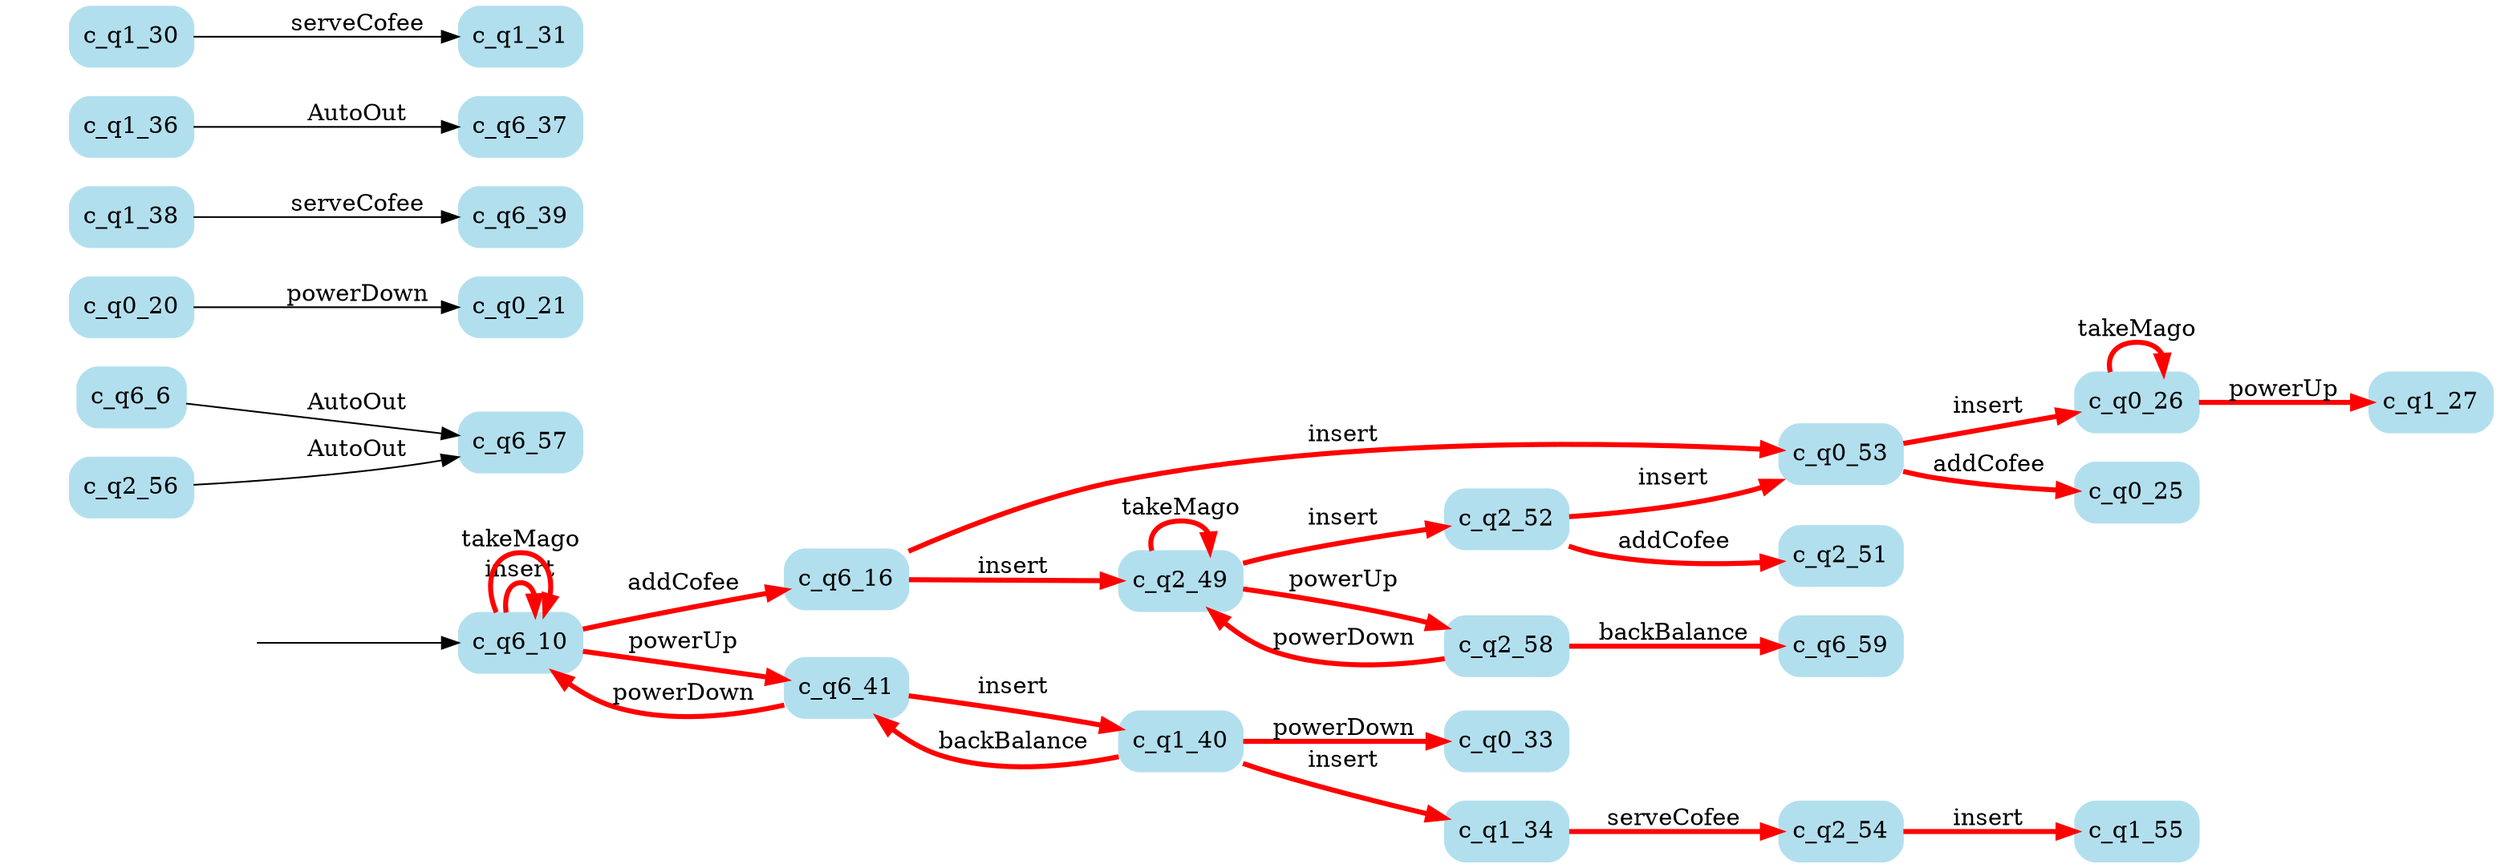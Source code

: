 digraph G {

	rankdir = LR;

	start_c_q6_10[style=invisible];

	node[shape=box, style="rounded, filled", color=lightblue2];

	c_q2_58[label="c_q2_58"];
	c_q6_6[label="c_q6_6"];
	c_q0_26[label="c_q0_26"];
	c_q6_59[label="c_q6_59"];
	c_q0_53[label="c_q0_53"];
	c_q1_55[label="c_q1_55"];
	c_q6_10[label="c_q6_10"];
	c_q0_21[label="c_q0_21"];
	c_q0_20[label="c_q0_20"];
	c_q1_27[label="c_q1_27"];
	c_q2_56[label="c_q2_56"];
	c_q6_39[label="c_q6_39"];
	c_q0_33[label="c_q0_33"];
	c_q2_54[label="c_q2_54"];
	c_q1_40[label="c_q1_40"];
	c_q1_38[label="c_q1_38"];
	c_q2_49[label="c_q2_49"];
	c_q6_57[label="c_q6_57"];
	c_q1_36[label="c_q1_36"];
	c_q6_16[label="c_q6_16"];
	c_q2_52[label="c_q2_52"];
	c_q1_30[label="c_q1_30"];
	c_q1_34[label="c_q1_34"];
	c_q1_31[label="c_q1_31"];
	c_q6_41[label="c_q6_41"];
	c_q2_51[label="c_q2_51"];
	c_q6_37[label="c_q6_37"];
	c_q0_25[label="c_q0_25"];

	start_c_q6_10 -> c_q6_10;
	c_q6_10 -> c_q6_10[label="insert", penwidth=3, color=red];
	c_q6_10 -> c_q6_41[label="powerUp", penwidth=3, color=red];
	c_q6_41 -> c_q6_10[label="powerDown", penwidth=3, color=red];
	c_q6_6 -> c_q6_57[label="AutoOut"];
	c_q6_10 -> c_q6_10[label="takeMago", penwidth=3, color=red];
	c_q6_10 -> c_q6_16[label="addCofee", penwidth=3, color=red];
	c_q6_16 -> c_q0_53[label="insert", penwidth=3, color=red];
	c_q6_41 -> c_q1_40[label="insert", penwidth=3, color=red];
	c_q6_16 -> c_q2_49[label="insert", penwidth=3, color=red];
	c_q0_53 -> c_q0_26[label="insert", penwidth=3, color=red];
	c_q0_20 -> c_q0_21[label="powerDown"];
	c_q0_26 -> c_q0_26[label="takeMago", penwidth=3, color=red];
	c_q0_53 -> c_q0_25[label="addCofee", penwidth=3, color=red];
	c_q0_26 -> c_q1_27[label="powerUp", penwidth=3, color=red];
	c_q1_40 -> c_q1_34[label="insert", penwidth=3, color=red];
	c_q1_30 -> c_q1_31[label="serveCofee"];
	c_q1_40 -> c_q0_33[label="powerDown", penwidth=3, color=red];
	c_q1_34 -> c_q2_54[label="serveCofee", penwidth=3, color=red];
	c_q1_36 -> c_q6_37[label="AutoOut"];
	c_q1_38 -> c_q6_39[label="serveCofee"];
	c_q1_40 -> c_q6_41[label="backBalance", penwidth=3, color=red];
	c_q2_49 -> c_q2_52[label="insert", penwidth=3, color=red];
	c_q2_49 -> c_q2_58[label="powerUp", penwidth=3, color=red];
	c_q2_58 -> c_q2_49[label="powerDown", penwidth=3, color=red];
	c_q2_49 -> c_q2_49[label="takeMago", penwidth=3, color=red];
	c_q2_52 -> c_q2_51[label="addCofee", penwidth=3, color=red];
	c_q2_52 -> c_q0_53[label="insert", penwidth=3, color=red];
	c_q2_54 -> c_q1_55[label="insert", penwidth=3, color=red];
	c_q2_56 -> c_q6_57[label="AutoOut"];
	c_q2_58 -> c_q6_59[label="backBalance", penwidth=3, color=red];

}